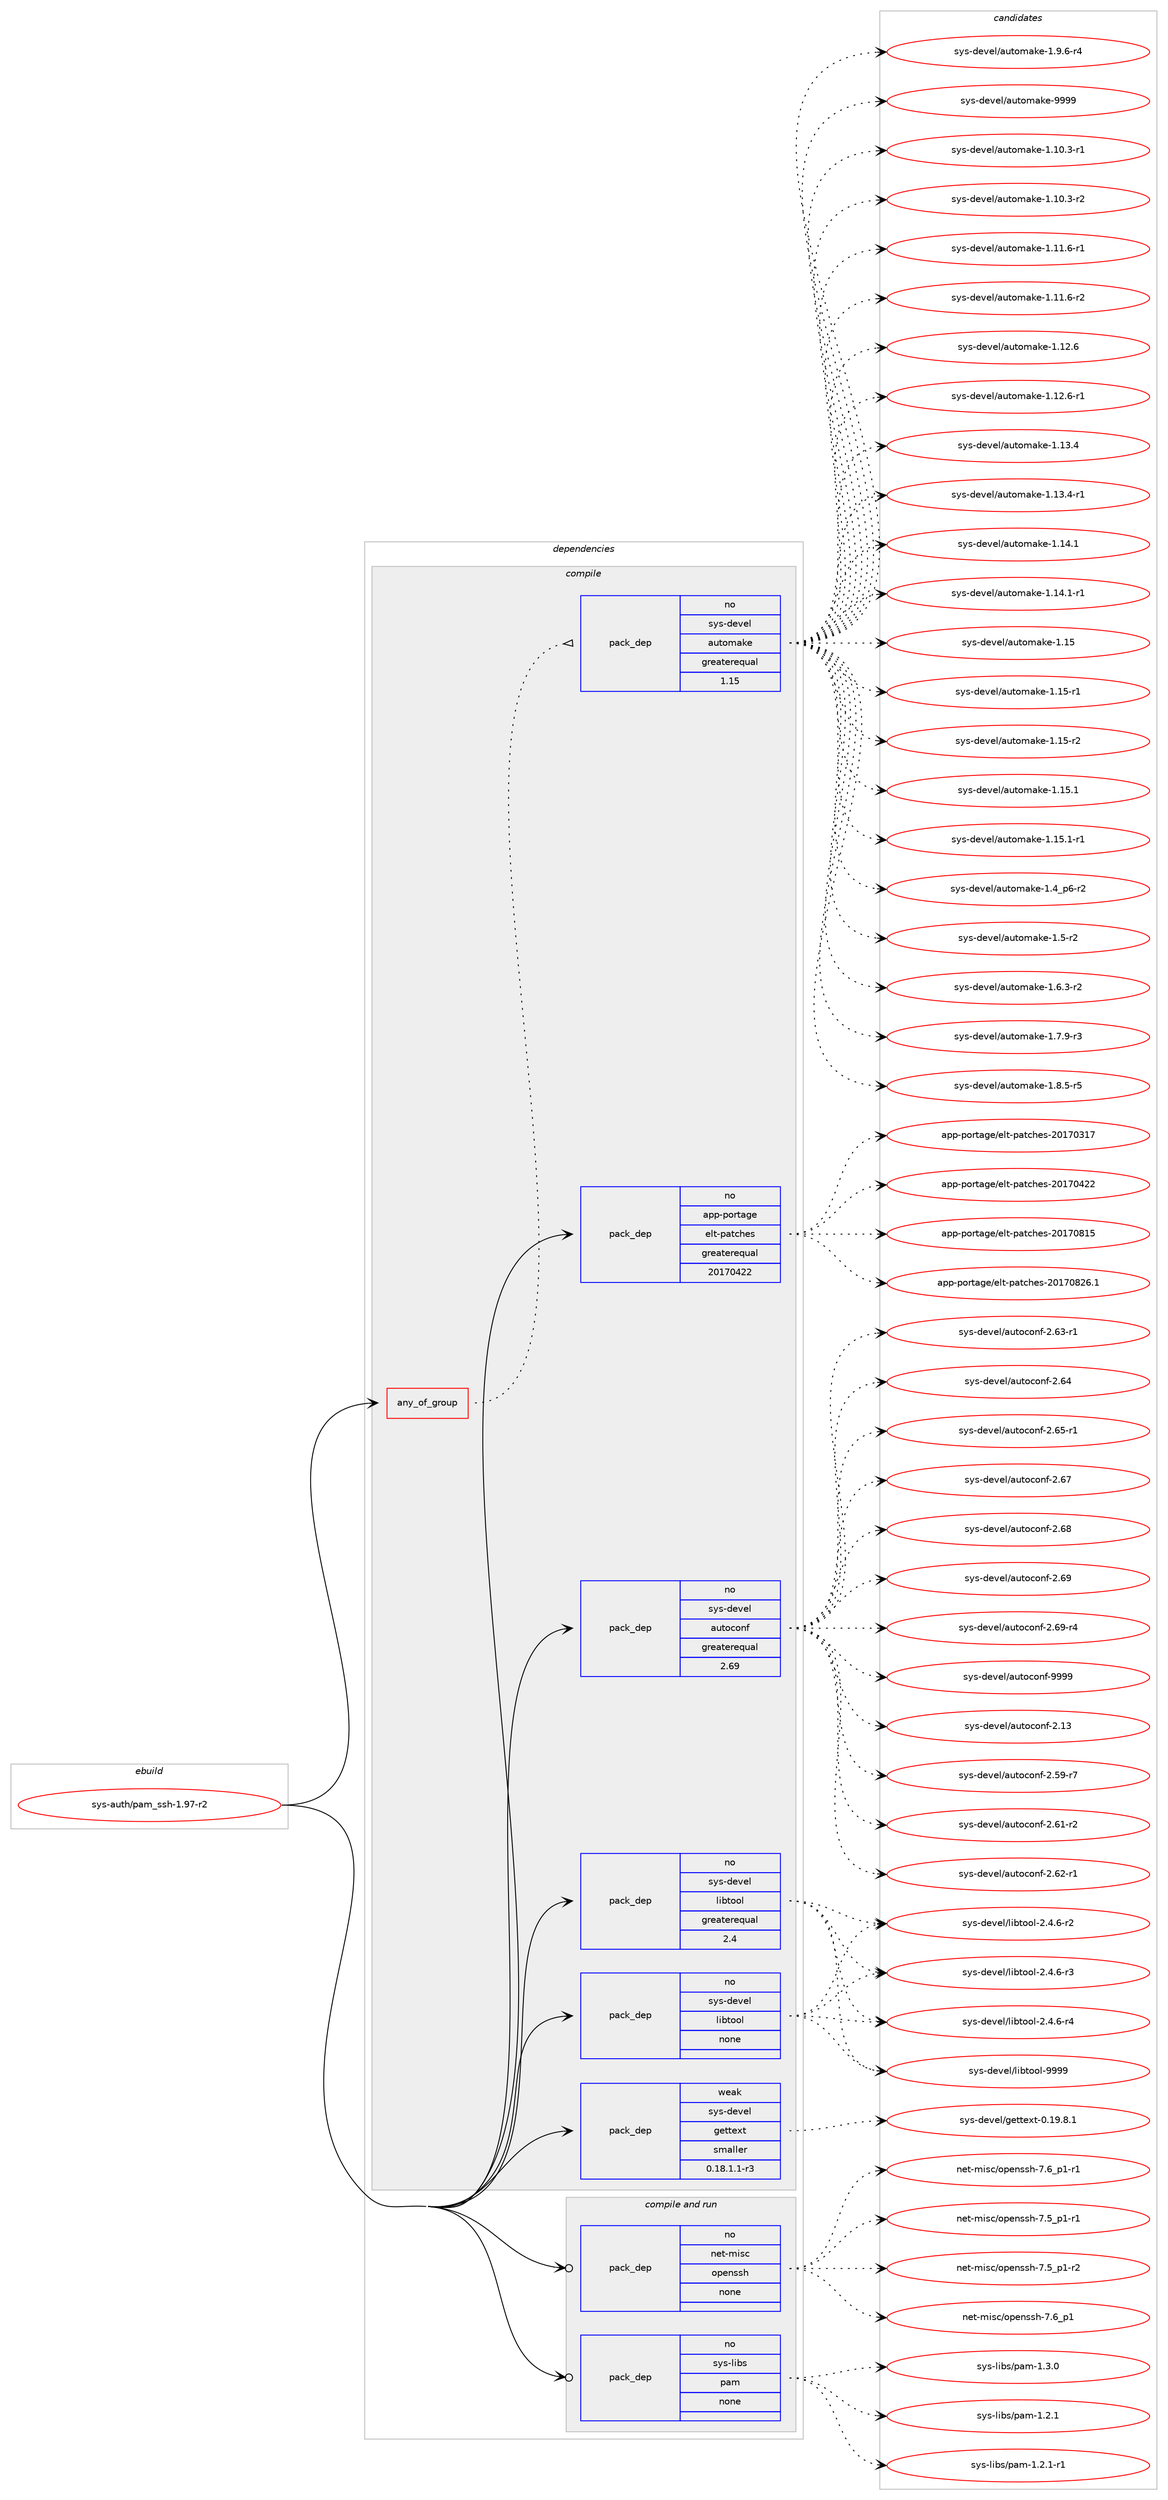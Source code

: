 digraph prolog {

# *************
# Graph options
# *************

newrank=true;
concentrate=true;
compound=true;
graph [rankdir=LR,fontname=Helvetica,fontsize=10,ranksep=1.5];#, ranksep=2.5, nodesep=0.2];
edge  [arrowhead=vee];
node  [fontname=Helvetica,fontsize=10];

# **********
# The ebuild
# **********

subgraph cluster_leftcol {
color=gray;
rank=same;
label=<<i>ebuild</i>>;
id [label="sys-auth/pam_ssh-1.97-r2", color=red, width=4, href="../sys-auth/pam_ssh-1.97-r2.svg"];
}

# ****************
# The dependencies
# ****************

subgraph cluster_midcol {
color=gray;
label=<<i>dependencies</i>>;
subgraph cluster_compile {
fillcolor="#eeeeee";
style=filled;
label=<<i>compile</i>>;
subgraph any7996 {
dependency475354 [label=<<TABLE BORDER="0" CELLBORDER="1" CELLSPACING="0" CELLPADDING="4"><TR><TD CELLPADDING="10">any_of_group</TD></TR></TABLE>>, shape=none, color=red];subgraph pack352597 {
dependency475355 [label=<<TABLE BORDER="0" CELLBORDER="1" CELLSPACING="0" CELLPADDING="4" WIDTH="220"><TR><TD ROWSPAN="6" CELLPADDING="30">pack_dep</TD></TR><TR><TD WIDTH="110">no</TD></TR><TR><TD>sys-devel</TD></TR><TR><TD>automake</TD></TR><TR><TD>greaterequal</TD></TR><TR><TD>1.15</TD></TR></TABLE>>, shape=none, color=blue];
}
dependency475354:e -> dependency475355:w [weight=20,style="dotted",arrowhead="oinv"];
}
id:e -> dependency475354:w [weight=20,style="solid",arrowhead="vee"];
subgraph pack352598 {
dependency475356 [label=<<TABLE BORDER="0" CELLBORDER="1" CELLSPACING="0" CELLPADDING="4" WIDTH="220"><TR><TD ROWSPAN="6" CELLPADDING="30">pack_dep</TD></TR><TR><TD WIDTH="110">no</TD></TR><TR><TD>app-portage</TD></TR><TR><TD>elt-patches</TD></TR><TR><TD>greaterequal</TD></TR><TR><TD>20170422</TD></TR></TABLE>>, shape=none, color=blue];
}
id:e -> dependency475356:w [weight=20,style="solid",arrowhead="vee"];
subgraph pack352599 {
dependency475357 [label=<<TABLE BORDER="0" CELLBORDER="1" CELLSPACING="0" CELLPADDING="4" WIDTH="220"><TR><TD ROWSPAN="6" CELLPADDING="30">pack_dep</TD></TR><TR><TD WIDTH="110">no</TD></TR><TR><TD>sys-devel</TD></TR><TR><TD>autoconf</TD></TR><TR><TD>greaterequal</TD></TR><TR><TD>2.69</TD></TR></TABLE>>, shape=none, color=blue];
}
id:e -> dependency475357:w [weight=20,style="solid",arrowhead="vee"];
subgraph pack352600 {
dependency475358 [label=<<TABLE BORDER="0" CELLBORDER="1" CELLSPACING="0" CELLPADDING="4" WIDTH="220"><TR><TD ROWSPAN="6" CELLPADDING="30">pack_dep</TD></TR><TR><TD WIDTH="110">no</TD></TR><TR><TD>sys-devel</TD></TR><TR><TD>libtool</TD></TR><TR><TD>greaterequal</TD></TR><TR><TD>2.4</TD></TR></TABLE>>, shape=none, color=blue];
}
id:e -> dependency475358:w [weight=20,style="solid",arrowhead="vee"];
subgraph pack352601 {
dependency475359 [label=<<TABLE BORDER="0" CELLBORDER="1" CELLSPACING="0" CELLPADDING="4" WIDTH="220"><TR><TD ROWSPAN="6" CELLPADDING="30">pack_dep</TD></TR><TR><TD WIDTH="110">no</TD></TR><TR><TD>sys-devel</TD></TR><TR><TD>libtool</TD></TR><TR><TD>none</TD></TR><TR><TD></TD></TR></TABLE>>, shape=none, color=blue];
}
id:e -> dependency475359:w [weight=20,style="solid",arrowhead="vee"];
subgraph pack352602 {
dependency475360 [label=<<TABLE BORDER="0" CELLBORDER="1" CELLSPACING="0" CELLPADDING="4" WIDTH="220"><TR><TD ROWSPAN="6" CELLPADDING="30">pack_dep</TD></TR><TR><TD WIDTH="110">weak</TD></TR><TR><TD>sys-devel</TD></TR><TR><TD>gettext</TD></TR><TR><TD>smaller</TD></TR><TR><TD>0.18.1.1-r3</TD></TR></TABLE>>, shape=none, color=blue];
}
id:e -> dependency475360:w [weight=20,style="solid",arrowhead="vee"];
}
subgraph cluster_compileandrun {
fillcolor="#eeeeee";
style=filled;
label=<<i>compile and run</i>>;
subgraph pack352603 {
dependency475361 [label=<<TABLE BORDER="0" CELLBORDER="1" CELLSPACING="0" CELLPADDING="4" WIDTH="220"><TR><TD ROWSPAN="6" CELLPADDING="30">pack_dep</TD></TR><TR><TD WIDTH="110">no</TD></TR><TR><TD>net-misc</TD></TR><TR><TD>openssh</TD></TR><TR><TD>none</TD></TR><TR><TD></TD></TR></TABLE>>, shape=none, color=blue];
}
id:e -> dependency475361:w [weight=20,style="solid",arrowhead="odotvee"];
subgraph pack352604 {
dependency475362 [label=<<TABLE BORDER="0" CELLBORDER="1" CELLSPACING="0" CELLPADDING="4" WIDTH="220"><TR><TD ROWSPAN="6" CELLPADDING="30">pack_dep</TD></TR><TR><TD WIDTH="110">no</TD></TR><TR><TD>sys-libs</TD></TR><TR><TD>pam</TD></TR><TR><TD>none</TD></TR><TR><TD></TD></TR></TABLE>>, shape=none, color=blue];
}
id:e -> dependency475362:w [weight=20,style="solid",arrowhead="odotvee"];
}
subgraph cluster_run {
fillcolor="#eeeeee";
style=filled;
label=<<i>run</i>>;
}
}

# **************
# The candidates
# **************

subgraph cluster_choices {
rank=same;
color=gray;
label=<<i>candidates</i>>;

subgraph choice352597 {
color=black;
nodesep=1;
choice11512111545100101118101108479711711611110997107101454946494846514511449 [label="sys-devel/automake-1.10.3-r1", color=red, width=4,href="../sys-devel/automake-1.10.3-r1.svg"];
choice11512111545100101118101108479711711611110997107101454946494846514511450 [label="sys-devel/automake-1.10.3-r2", color=red, width=4,href="../sys-devel/automake-1.10.3-r2.svg"];
choice11512111545100101118101108479711711611110997107101454946494946544511449 [label="sys-devel/automake-1.11.6-r1", color=red, width=4,href="../sys-devel/automake-1.11.6-r1.svg"];
choice11512111545100101118101108479711711611110997107101454946494946544511450 [label="sys-devel/automake-1.11.6-r2", color=red, width=4,href="../sys-devel/automake-1.11.6-r2.svg"];
choice1151211154510010111810110847971171161111099710710145494649504654 [label="sys-devel/automake-1.12.6", color=red, width=4,href="../sys-devel/automake-1.12.6.svg"];
choice11512111545100101118101108479711711611110997107101454946495046544511449 [label="sys-devel/automake-1.12.6-r1", color=red, width=4,href="../sys-devel/automake-1.12.6-r1.svg"];
choice1151211154510010111810110847971171161111099710710145494649514652 [label="sys-devel/automake-1.13.4", color=red, width=4,href="../sys-devel/automake-1.13.4.svg"];
choice11512111545100101118101108479711711611110997107101454946495146524511449 [label="sys-devel/automake-1.13.4-r1", color=red, width=4,href="../sys-devel/automake-1.13.4-r1.svg"];
choice1151211154510010111810110847971171161111099710710145494649524649 [label="sys-devel/automake-1.14.1", color=red, width=4,href="../sys-devel/automake-1.14.1.svg"];
choice11512111545100101118101108479711711611110997107101454946495246494511449 [label="sys-devel/automake-1.14.1-r1", color=red, width=4,href="../sys-devel/automake-1.14.1-r1.svg"];
choice115121115451001011181011084797117116111109971071014549464953 [label="sys-devel/automake-1.15", color=red, width=4,href="../sys-devel/automake-1.15.svg"];
choice1151211154510010111810110847971171161111099710710145494649534511449 [label="sys-devel/automake-1.15-r1", color=red, width=4,href="../sys-devel/automake-1.15-r1.svg"];
choice1151211154510010111810110847971171161111099710710145494649534511450 [label="sys-devel/automake-1.15-r2", color=red, width=4,href="../sys-devel/automake-1.15-r2.svg"];
choice1151211154510010111810110847971171161111099710710145494649534649 [label="sys-devel/automake-1.15.1", color=red, width=4,href="../sys-devel/automake-1.15.1.svg"];
choice11512111545100101118101108479711711611110997107101454946495346494511449 [label="sys-devel/automake-1.15.1-r1", color=red, width=4,href="../sys-devel/automake-1.15.1-r1.svg"];
choice115121115451001011181011084797117116111109971071014549465295112544511450 [label="sys-devel/automake-1.4_p6-r2", color=red, width=4,href="../sys-devel/automake-1.4_p6-r2.svg"];
choice11512111545100101118101108479711711611110997107101454946534511450 [label="sys-devel/automake-1.5-r2", color=red, width=4,href="../sys-devel/automake-1.5-r2.svg"];
choice115121115451001011181011084797117116111109971071014549465446514511450 [label="sys-devel/automake-1.6.3-r2", color=red, width=4,href="../sys-devel/automake-1.6.3-r2.svg"];
choice115121115451001011181011084797117116111109971071014549465546574511451 [label="sys-devel/automake-1.7.9-r3", color=red, width=4,href="../sys-devel/automake-1.7.9-r3.svg"];
choice115121115451001011181011084797117116111109971071014549465646534511453 [label="sys-devel/automake-1.8.5-r5", color=red, width=4,href="../sys-devel/automake-1.8.5-r5.svg"];
choice115121115451001011181011084797117116111109971071014549465746544511452 [label="sys-devel/automake-1.9.6-r4", color=red, width=4,href="../sys-devel/automake-1.9.6-r4.svg"];
choice115121115451001011181011084797117116111109971071014557575757 [label="sys-devel/automake-9999", color=red, width=4,href="../sys-devel/automake-9999.svg"];
dependency475355:e -> choice11512111545100101118101108479711711611110997107101454946494846514511449:w [style=dotted,weight="100"];
dependency475355:e -> choice11512111545100101118101108479711711611110997107101454946494846514511450:w [style=dotted,weight="100"];
dependency475355:e -> choice11512111545100101118101108479711711611110997107101454946494946544511449:w [style=dotted,weight="100"];
dependency475355:e -> choice11512111545100101118101108479711711611110997107101454946494946544511450:w [style=dotted,weight="100"];
dependency475355:e -> choice1151211154510010111810110847971171161111099710710145494649504654:w [style=dotted,weight="100"];
dependency475355:e -> choice11512111545100101118101108479711711611110997107101454946495046544511449:w [style=dotted,weight="100"];
dependency475355:e -> choice1151211154510010111810110847971171161111099710710145494649514652:w [style=dotted,weight="100"];
dependency475355:e -> choice11512111545100101118101108479711711611110997107101454946495146524511449:w [style=dotted,weight="100"];
dependency475355:e -> choice1151211154510010111810110847971171161111099710710145494649524649:w [style=dotted,weight="100"];
dependency475355:e -> choice11512111545100101118101108479711711611110997107101454946495246494511449:w [style=dotted,weight="100"];
dependency475355:e -> choice115121115451001011181011084797117116111109971071014549464953:w [style=dotted,weight="100"];
dependency475355:e -> choice1151211154510010111810110847971171161111099710710145494649534511449:w [style=dotted,weight="100"];
dependency475355:e -> choice1151211154510010111810110847971171161111099710710145494649534511450:w [style=dotted,weight="100"];
dependency475355:e -> choice1151211154510010111810110847971171161111099710710145494649534649:w [style=dotted,weight="100"];
dependency475355:e -> choice11512111545100101118101108479711711611110997107101454946495346494511449:w [style=dotted,weight="100"];
dependency475355:e -> choice115121115451001011181011084797117116111109971071014549465295112544511450:w [style=dotted,weight="100"];
dependency475355:e -> choice11512111545100101118101108479711711611110997107101454946534511450:w [style=dotted,weight="100"];
dependency475355:e -> choice115121115451001011181011084797117116111109971071014549465446514511450:w [style=dotted,weight="100"];
dependency475355:e -> choice115121115451001011181011084797117116111109971071014549465546574511451:w [style=dotted,weight="100"];
dependency475355:e -> choice115121115451001011181011084797117116111109971071014549465646534511453:w [style=dotted,weight="100"];
dependency475355:e -> choice115121115451001011181011084797117116111109971071014549465746544511452:w [style=dotted,weight="100"];
dependency475355:e -> choice115121115451001011181011084797117116111109971071014557575757:w [style=dotted,weight="100"];
}
subgraph choice352598 {
color=black;
nodesep=1;
choice97112112451121111141169710310147101108116451129711699104101115455048495548514955 [label="app-portage/elt-patches-20170317", color=red, width=4,href="../app-portage/elt-patches-20170317.svg"];
choice97112112451121111141169710310147101108116451129711699104101115455048495548525050 [label="app-portage/elt-patches-20170422", color=red, width=4,href="../app-portage/elt-patches-20170422.svg"];
choice97112112451121111141169710310147101108116451129711699104101115455048495548564953 [label="app-portage/elt-patches-20170815", color=red, width=4,href="../app-portage/elt-patches-20170815.svg"];
choice971121124511211111411697103101471011081164511297116991041011154550484955485650544649 [label="app-portage/elt-patches-20170826.1", color=red, width=4,href="../app-portage/elt-patches-20170826.1.svg"];
dependency475356:e -> choice97112112451121111141169710310147101108116451129711699104101115455048495548514955:w [style=dotted,weight="100"];
dependency475356:e -> choice97112112451121111141169710310147101108116451129711699104101115455048495548525050:w [style=dotted,weight="100"];
dependency475356:e -> choice97112112451121111141169710310147101108116451129711699104101115455048495548564953:w [style=dotted,weight="100"];
dependency475356:e -> choice971121124511211111411697103101471011081164511297116991041011154550484955485650544649:w [style=dotted,weight="100"];
}
subgraph choice352599 {
color=black;
nodesep=1;
choice115121115451001011181011084797117116111991111101024550464951 [label="sys-devel/autoconf-2.13", color=red, width=4,href="../sys-devel/autoconf-2.13.svg"];
choice1151211154510010111810110847971171161119911111010245504653574511455 [label="sys-devel/autoconf-2.59-r7", color=red, width=4,href="../sys-devel/autoconf-2.59-r7.svg"];
choice1151211154510010111810110847971171161119911111010245504654494511450 [label="sys-devel/autoconf-2.61-r2", color=red, width=4,href="../sys-devel/autoconf-2.61-r2.svg"];
choice1151211154510010111810110847971171161119911111010245504654504511449 [label="sys-devel/autoconf-2.62-r1", color=red, width=4,href="../sys-devel/autoconf-2.62-r1.svg"];
choice1151211154510010111810110847971171161119911111010245504654514511449 [label="sys-devel/autoconf-2.63-r1", color=red, width=4,href="../sys-devel/autoconf-2.63-r1.svg"];
choice115121115451001011181011084797117116111991111101024550465452 [label="sys-devel/autoconf-2.64", color=red, width=4,href="../sys-devel/autoconf-2.64.svg"];
choice1151211154510010111810110847971171161119911111010245504654534511449 [label="sys-devel/autoconf-2.65-r1", color=red, width=4,href="../sys-devel/autoconf-2.65-r1.svg"];
choice115121115451001011181011084797117116111991111101024550465455 [label="sys-devel/autoconf-2.67", color=red, width=4,href="../sys-devel/autoconf-2.67.svg"];
choice115121115451001011181011084797117116111991111101024550465456 [label="sys-devel/autoconf-2.68", color=red, width=4,href="../sys-devel/autoconf-2.68.svg"];
choice115121115451001011181011084797117116111991111101024550465457 [label="sys-devel/autoconf-2.69", color=red, width=4,href="../sys-devel/autoconf-2.69.svg"];
choice1151211154510010111810110847971171161119911111010245504654574511452 [label="sys-devel/autoconf-2.69-r4", color=red, width=4,href="../sys-devel/autoconf-2.69-r4.svg"];
choice115121115451001011181011084797117116111991111101024557575757 [label="sys-devel/autoconf-9999", color=red, width=4,href="../sys-devel/autoconf-9999.svg"];
dependency475357:e -> choice115121115451001011181011084797117116111991111101024550464951:w [style=dotted,weight="100"];
dependency475357:e -> choice1151211154510010111810110847971171161119911111010245504653574511455:w [style=dotted,weight="100"];
dependency475357:e -> choice1151211154510010111810110847971171161119911111010245504654494511450:w [style=dotted,weight="100"];
dependency475357:e -> choice1151211154510010111810110847971171161119911111010245504654504511449:w [style=dotted,weight="100"];
dependency475357:e -> choice1151211154510010111810110847971171161119911111010245504654514511449:w [style=dotted,weight="100"];
dependency475357:e -> choice115121115451001011181011084797117116111991111101024550465452:w [style=dotted,weight="100"];
dependency475357:e -> choice1151211154510010111810110847971171161119911111010245504654534511449:w [style=dotted,weight="100"];
dependency475357:e -> choice115121115451001011181011084797117116111991111101024550465455:w [style=dotted,weight="100"];
dependency475357:e -> choice115121115451001011181011084797117116111991111101024550465456:w [style=dotted,weight="100"];
dependency475357:e -> choice115121115451001011181011084797117116111991111101024550465457:w [style=dotted,weight="100"];
dependency475357:e -> choice1151211154510010111810110847971171161119911111010245504654574511452:w [style=dotted,weight="100"];
dependency475357:e -> choice115121115451001011181011084797117116111991111101024557575757:w [style=dotted,weight="100"];
}
subgraph choice352600 {
color=black;
nodesep=1;
choice1151211154510010111810110847108105981161111111084550465246544511450 [label="sys-devel/libtool-2.4.6-r2", color=red, width=4,href="../sys-devel/libtool-2.4.6-r2.svg"];
choice1151211154510010111810110847108105981161111111084550465246544511451 [label="sys-devel/libtool-2.4.6-r3", color=red, width=4,href="../sys-devel/libtool-2.4.6-r3.svg"];
choice1151211154510010111810110847108105981161111111084550465246544511452 [label="sys-devel/libtool-2.4.6-r4", color=red, width=4,href="../sys-devel/libtool-2.4.6-r4.svg"];
choice1151211154510010111810110847108105981161111111084557575757 [label="sys-devel/libtool-9999", color=red, width=4,href="../sys-devel/libtool-9999.svg"];
dependency475358:e -> choice1151211154510010111810110847108105981161111111084550465246544511450:w [style=dotted,weight="100"];
dependency475358:e -> choice1151211154510010111810110847108105981161111111084550465246544511451:w [style=dotted,weight="100"];
dependency475358:e -> choice1151211154510010111810110847108105981161111111084550465246544511452:w [style=dotted,weight="100"];
dependency475358:e -> choice1151211154510010111810110847108105981161111111084557575757:w [style=dotted,weight="100"];
}
subgraph choice352601 {
color=black;
nodesep=1;
choice1151211154510010111810110847108105981161111111084550465246544511450 [label="sys-devel/libtool-2.4.6-r2", color=red, width=4,href="../sys-devel/libtool-2.4.6-r2.svg"];
choice1151211154510010111810110847108105981161111111084550465246544511451 [label="sys-devel/libtool-2.4.6-r3", color=red, width=4,href="../sys-devel/libtool-2.4.6-r3.svg"];
choice1151211154510010111810110847108105981161111111084550465246544511452 [label="sys-devel/libtool-2.4.6-r4", color=red, width=4,href="../sys-devel/libtool-2.4.6-r4.svg"];
choice1151211154510010111810110847108105981161111111084557575757 [label="sys-devel/libtool-9999", color=red, width=4,href="../sys-devel/libtool-9999.svg"];
dependency475359:e -> choice1151211154510010111810110847108105981161111111084550465246544511450:w [style=dotted,weight="100"];
dependency475359:e -> choice1151211154510010111810110847108105981161111111084550465246544511451:w [style=dotted,weight="100"];
dependency475359:e -> choice1151211154510010111810110847108105981161111111084550465246544511452:w [style=dotted,weight="100"];
dependency475359:e -> choice1151211154510010111810110847108105981161111111084557575757:w [style=dotted,weight="100"];
}
subgraph choice352602 {
color=black;
nodesep=1;
choice1151211154510010111810110847103101116116101120116454846495746564649 [label="sys-devel/gettext-0.19.8.1", color=red, width=4,href="../sys-devel/gettext-0.19.8.1.svg"];
dependency475360:e -> choice1151211154510010111810110847103101116116101120116454846495746564649:w [style=dotted,weight="100"];
}
subgraph choice352603 {
color=black;
nodesep=1;
choice1101011164510910511599471111121011101151151044555465395112494511449 [label="net-misc/openssh-7.5_p1-r1", color=red, width=4,href="../net-misc/openssh-7.5_p1-r1.svg"];
choice1101011164510910511599471111121011101151151044555465395112494511450 [label="net-misc/openssh-7.5_p1-r2", color=red, width=4,href="../net-misc/openssh-7.5_p1-r2.svg"];
choice110101116451091051159947111112101110115115104455546549511249 [label="net-misc/openssh-7.6_p1", color=red, width=4,href="../net-misc/openssh-7.6_p1.svg"];
choice1101011164510910511599471111121011101151151044555465495112494511449 [label="net-misc/openssh-7.6_p1-r1", color=red, width=4,href="../net-misc/openssh-7.6_p1-r1.svg"];
dependency475361:e -> choice1101011164510910511599471111121011101151151044555465395112494511449:w [style=dotted,weight="100"];
dependency475361:e -> choice1101011164510910511599471111121011101151151044555465395112494511450:w [style=dotted,weight="100"];
dependency475361:e -> choice110101116451091051159947111112101110115115104455546549511249:w [style=dotted,weight="100"];
dependency475361:e -> choice1101011164510910511599471111121011101151151044555465495112494511449:w [style=dotted,weight="100"];
}
subgraph choice352604 {
color=black;
nodesep=1;
choice11512111545108105981154711297109454946504649 [label="sys-libs/pam-1.2.1", color=red, width=4,href="../sys-libs/pam-1.2.1.svg"];
choice115121115451081059811547112971094549465046494511449 [label="sys-libs/pam-1.2.1-r1", color=red, width=4,href="../sys-libs/pam-1.2.1-r1.svg"];
choice11512111545108105981154711297109454946514648 [label="sys-libs/pam-1.3.0", color=red, width=4,href="../sys-libs/pam-1.3.0.svg"];
dependency475362:e -> choice11512111545108105981154711297109454946504649:w [style=dotted,weight="100"];
dependency475362:e -> choice115121115451081059811547112971094549465046494511449:w [style=dotted,weight="100"];
dependency475362:e -> choice11512111545108105981154711297109454946514648:w [style=dotted,weight="100"];
}
}

}
